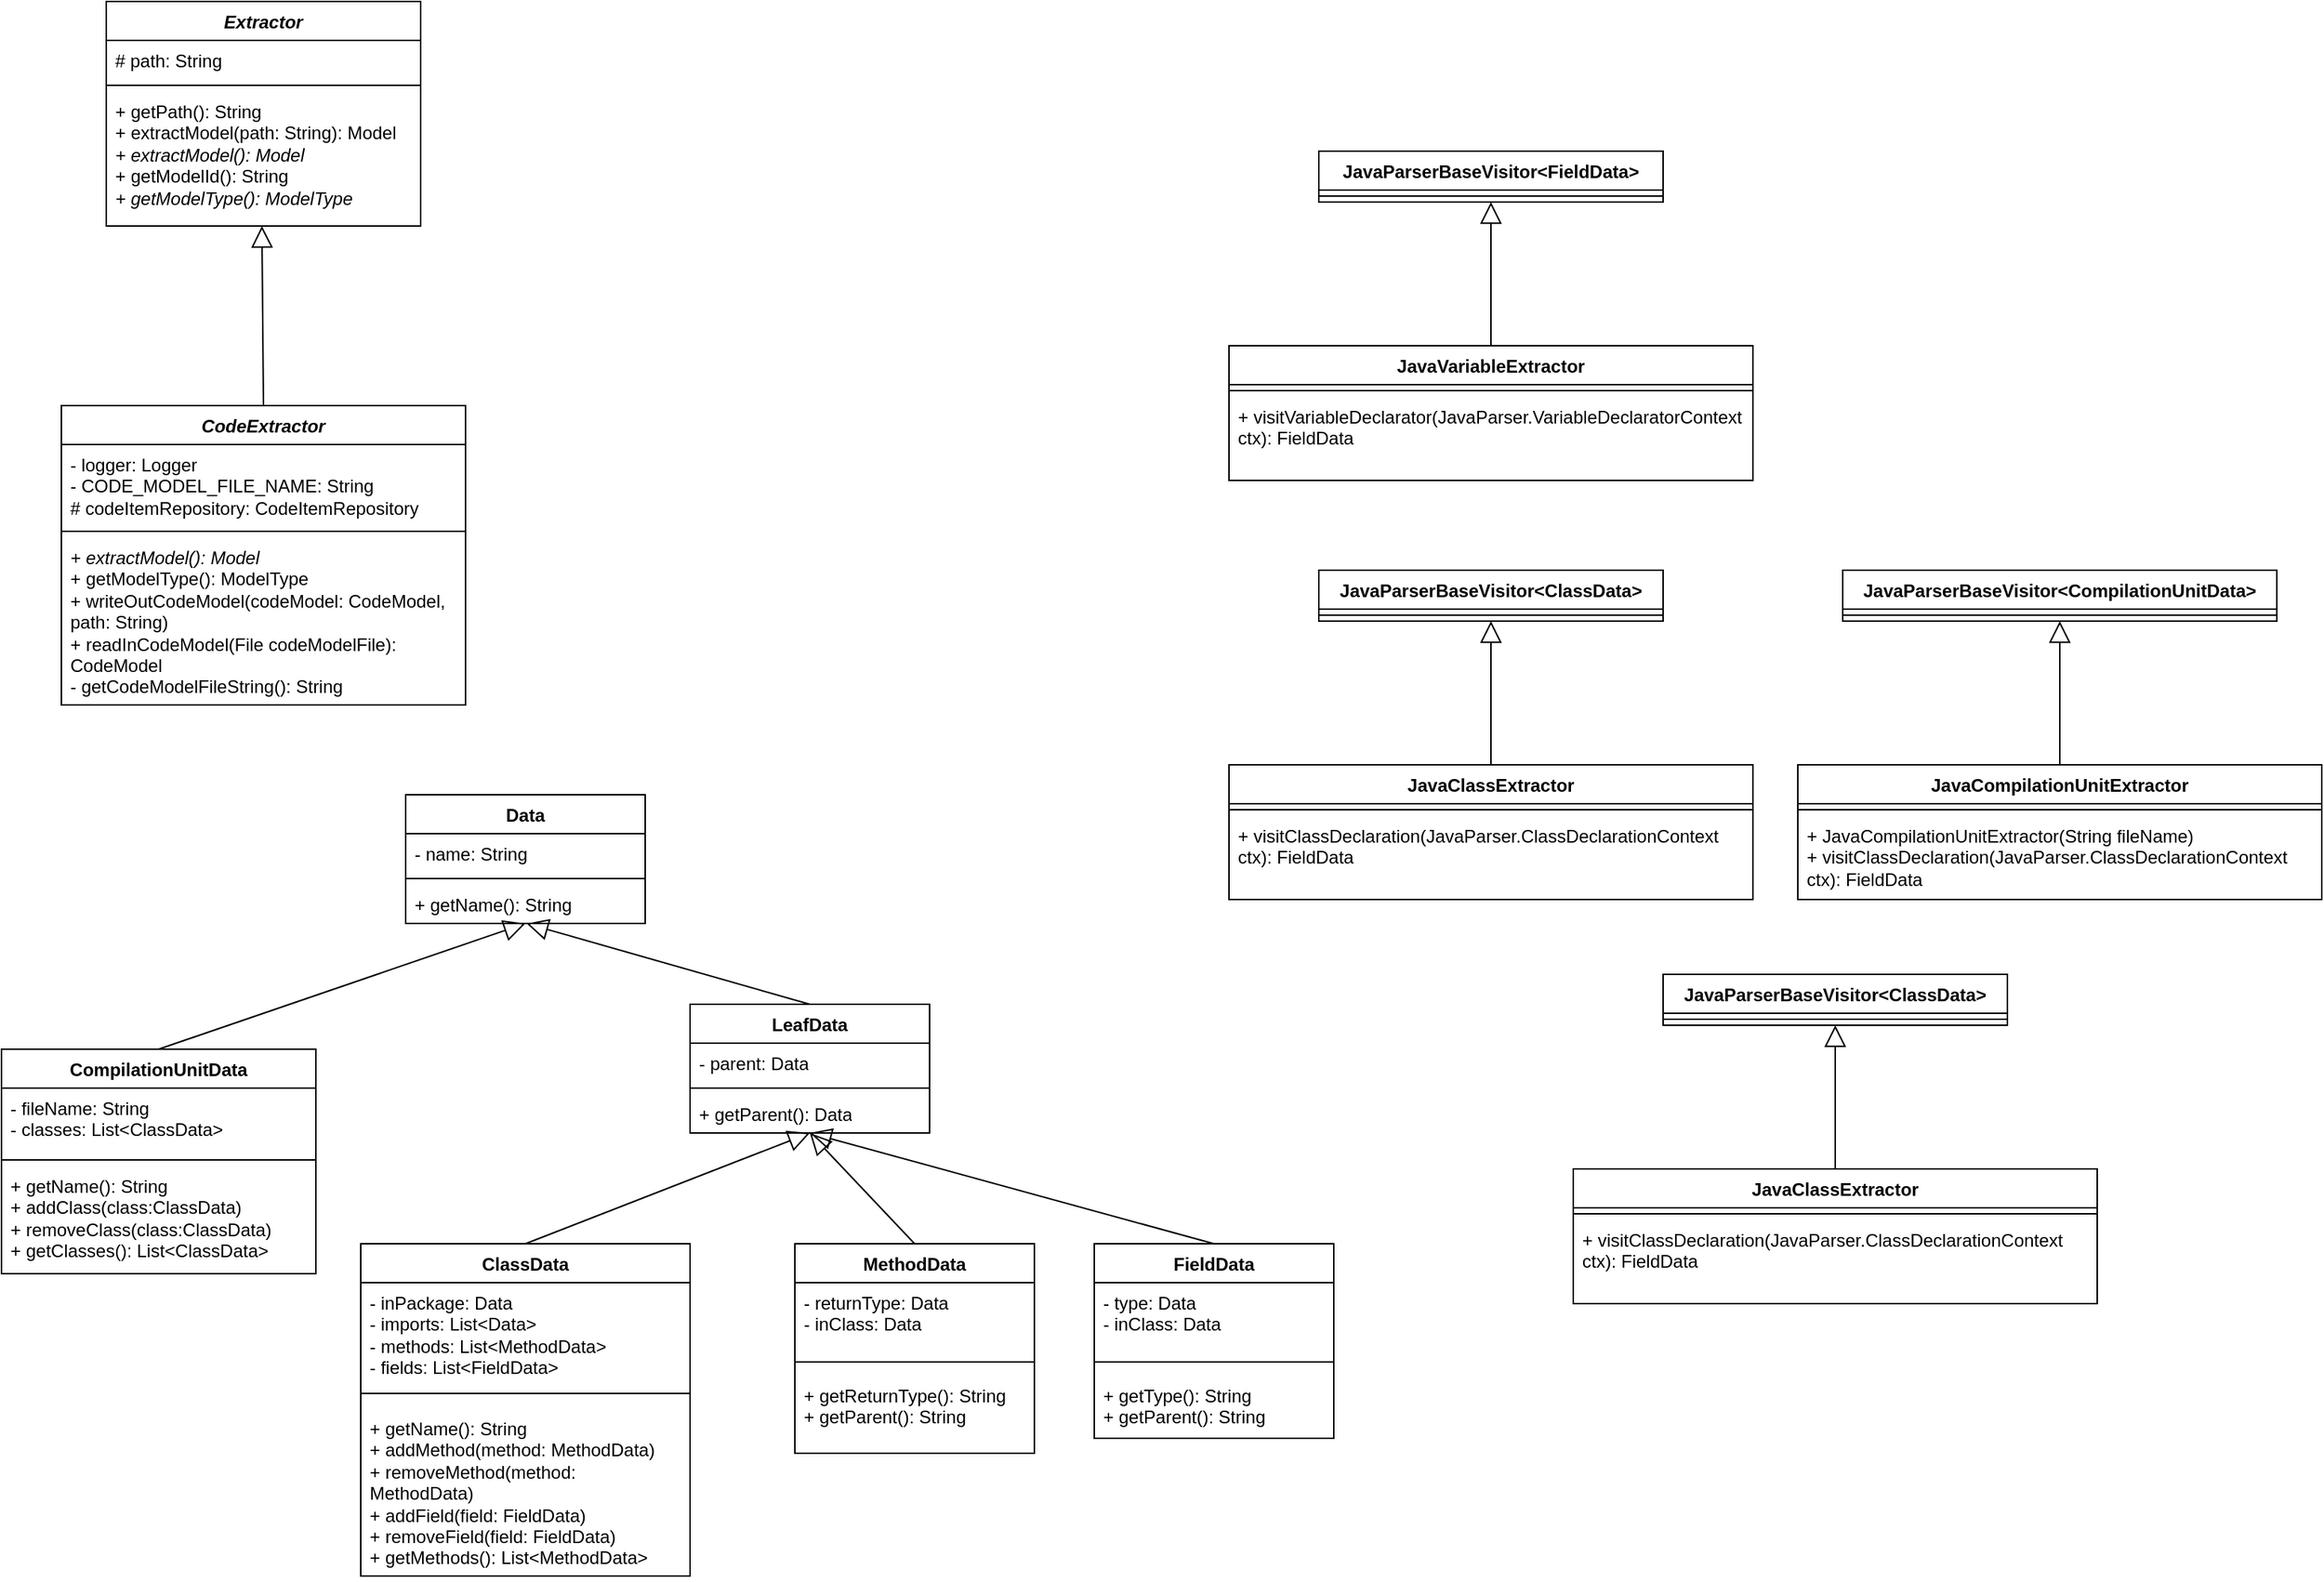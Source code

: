 <mxfile version="24.7.16">
  <diagram name="Page-1" id="vW4e34qA3PSep2_a6WPt">
    <mxGraphModel dx="1003" dy="542" grid="1" gridSize="10" guides="1" tooltips="1" connect="1" arrows="1" fold="1" page="1" pageScale="1" pageWidth="850" pageHeight="1100" math="0" shadow="0">
      <root>
        <mxCell id="0" />
        <mxCell id="1" parent="0" />
        <mxCell id="P_eWGVBI6HkQ4UR9M2wR-1" value="&lt;i&gt;Extractor&lt;/i&gt;" style="swimlane;fontStyle=1;align=center;verticalAlign=top;childLayout=stackLayout;horizontal=1;startSize=26;horizontalStack=0;resizeParent=1;resizeParentMax=0;resizeLast=0;collapsible=1;marginBottom=0;whiteSpace=wrap;html=1;" vertex="1" parent="1">
          <mxGeometry x="80" y="40" width="210" height="150" as="geometry" />
        </mxCell>
        <mxCell id="P_eWGVBI6HkQ4UR9M2wR-2" value="# path: String" style="text;strokeColor=none;fillColor=none;align=left;verticalAlign=top;spacingLeft=4;spacingRight=4;overflow=hidden;rotatable=0;points=[[0,0.5],[1,0.5]];portConstraint=eastwest;whiteSpace=wrap;html=1;" vertex="1" parent="P_eWGVBI6HkQ4UR9M2wR-1">
          <mxGeometry y="26" width="210" height="26" as="geometry" />
        </mxCell>
        <mxCell id="P_eWGVBI6HkQ4UR9M2wR-3" value="" style="line;strokeWidth=1;fillColor=none;align=left;verticalAlign=middle;spacingTop=-1;spacingLeft=3;spacingRight=3;rotatable=0;labelPosition=right;points=[];portConstraint=eastwest;strokeColor=inherit;" vertex="1" parent="P_eWGVBI6HkQ4UR9M2wR-1">
          <mxGeometry y="52" width="210" height="8" as="geometry" />
        </mxCell>
        <mxCell id="P_eWGVBI6HkQ4UR9M2wR-4" value="&lt;div&gt;+ getPath(): String&lt;/div&gt;&lt;div&gt;+ extractModel(path: String): Model&lt;/div&gt;&lt;div&gt;&lt;i&gt;+ extractModel(): Model&lt;/i&gt;&lt;/div&gt;&lt;div&gt;+ getModelId(): String&lt;/div&gt;&lt;div&gt;&lt;i&gt;+ getModelType(): ModelType&lt;br&gt;&lt;/i&gt;&lt;/div&gt;" style="text;strokeColor=none;fillColor=none;align=left;verticalAlign=top;spacingLeft=4;spacingRight=4;overflow=hidden;rotatable=0;points=[[0,0.5],[1,0.5]];portConstraint=eastwest;whiteSpace=wrap;html=1;" vertex="1" parent="P_eWGVBI6HkQ4UR9M2wR-1">
          <mxGeometry y="60" width="210" height="90" as="geometry" />
        </mxCell>
        <mxCell id="P_eWGVBI6HkQ4UR9M2wR-10" value="" style="endArrow=block;dashed=0;endFill=0;endSize=12;html=1;rounded=0;exitX=0.5;exitY=0;exitDx=0;exitDy=0;entryX=0.495;entryY=1;entryDx=0;entryDy=0;entryPerimeter=0;" edge="1" parent="1" source="P_eWGVBI6HkQ4UR9M2wR-12" target="P_eWGVBI6HkQ4UR9M2wR-4">
          <mxGeometry width="160" relative="1" as="geometry">
            <mxPoint x="260" y="440" as="sourcePoint" />
            <mxPoint x="410" y="220" as="targetPoint" />
          </mxGeometry>
        </mxCell>
        <mxCell id="P_eWGVBI6HkQ4UR9M2wR-12" value="&lt;i&gt;CodeExtractor&lt;/i&gt;" style="swimlane;fontStyle=1;align=center;verticalAlign=top;childLayout=stackLayout;horizontal=1;startSize=26;horizontalStack=0;resizeParent=1;resizeParentMax=0;resizeLast=0;collapsible=1;marginBottom=0;whiteSpace=wrap;html=1;" vertex="1" parent="1">
          <mxGeometry x="50" y="310" width="270" height="200" as="geometry" />
        </mxCell>
        <mxCell id="P_eWGVBI6HkQ4UR9M2wR-13" value="&lt;div&gt;- logger: Logger&lt;/div&gt;&lt;div&gt;- CODE_MODEL_FILE_NAME: String&lt;/div&gt;&lt;div&gt;# codeItemRepository: CodeItemRepository &lt;br&gt;&lt;/div&gt;" style="text;strokeColor=none;fillColor=none;align=left;verticalAlign=top;spacingLeft=4;spacingRight=4;overflow=hidden;rotatable=0;points=[[0,0.5],[1,0.5]];portConstraint=eastwest;whiteSpace=wrap;html=1;" vertex="1" parent="P_eWGVBI6HkQ4UR9M2wR-12">
          <mxGeometry y="26" width="270" height="54" as="geometry" />
        </mxCell>
        <mxCell id="P_eWGVBI6HkQ4UR9M2wR-14" value="" style="line;strokeWidth=1;fillColor=none;align=left;verticalAlign=middle;spacingTop=-1;spacingLeft=3;spacingRight=3;rotatable=0;labelPosition=right;points=[];portConstraint=eastwest;strokeColor=inherit;" vertex="1" parent="P_eWGVBI6HkQ4UR9M2wR-12">
          <mxGeometry y="80" width="270" height="8" as="geometry" />
        </mxCell>
        <mxCell id="P_eWGVBI6HkQ4UR9M2wR-15" value="&lt;div&gt;&lt;i&gt;+ extractModel(): Model&lt;/i&gt;&lt;br&gt;&lt;/div&gt;&lt;div&gt;+ getModelType(): ModelType&lt;/div&gt;&lt;div&gt;+ writeOutCodeModel(codeModel: CodeModel, path: String)&lt;/div&gt;&lt;div&gt;+ readInCodeModel(File codeModelFile): CodeModel&lt;/div&gt;&lt;div&gt;- getCodeModelFileString(): String&lt;br&gt;&lt;/div&gt;" style="text;strokeColor=none;fillColor=none;align=left;verticalAlign=top;spacingLeft=4;spacingRight=4;overflow=hidden;rotatable=0;points=[[0,0.5],[1,0.5]];portConstraint=eastwest;whiteSpace=wrap;html=1;" vertex="1" parent="P_eWGVBI6HkQ4UR9M2wR-12">
          <mxGeometry y="88" width="270" height="112" as="geometry" />
        </mxCell>
        <mxCell id="P_eWGVBI6HkQ4UR9M2wR-20" value="ClassData" style="swimlane;fontStyle=1;align=center;verticalAlign=top;childLayout=stackLayout;horizontal=1;startSize=26;horizontalStack=0;resizeParent=1;resizeParentMax=0;resizeLast=0;collapsible=1;marginBottom=0;whiteSpace=wrap;html=1;" vertex="1" parent="1">
          <mxGeometry x="250" y="870" width="220" height="222" as="geometry" />
        </mxCell>
        <mxCell id="P_eWGVBI6HkQ4UR9M2wR-21" value="&lt;div&gt;- inPackage: Data&lt;/div&gt;&lt;div&gt;- imports: List&amp;lt;Data&amp;gt;&lt;/div&gt;&lt;div&gt;- methods: List&amp;lt;MethodData&amp;gt;&lt;/div&gt;&lt;div&gt;- fields: List&amp;lt;FieldData&amp;gt;&lt;br&gt;&lt;/div&gt;&lt;div&gt;&lt;br&gt;&lt;/div&gt;" style="text;strokeColor=none;fillColor=none;align=left;verticalAlign=top;spacingLeft=4;spacingRight=4;overflow=hidden;rotatable=0;points=[[0,0.5],[1,0.5]];portConstraint=eastwest;whiteSpace=wrap;html=1;" vertex="1" parent="P_eWGVBI6HkQ4UR9M2wR-20">
          <mxGeometry y="26" width="220" height="64" as="geometry" />
        </mxCell>
        <mxCell id="P_eWGVBI6HkQ4UR9M2wR-22" value="" style="line;strokeWidth=1;fillColor=none;align=left;verticalAlign=middle;spacingTop=-1;spacingLeft=3;spacingRight=3;rotatable=0;labelPosition=right;points=[];portConstraint=eastwest;strokeColor=inherit;" vertex="1" parent="P_eWGVBI6HkQ4UR9M2wR-20">
          <mxGeometry y="90" width="220" height="20" as="geometry" />
        </mxCell>
        <mxCell id="P_eWGVBI6HkQ4UR9M2wR-23" value="&lt;div&gt;+ getName(): String&lt;/div&gt;&lt;div&gt;+ addMethod(method: MethodData)&lt;/div&gt;&lt;div&gt;+ removeMethod(method: MethodData)&lt;br&gt;&lt;/div&gt;&lt;div&gt;+ addField(field: FieldData)&lt;/div&gt;&lt;div&gt;+ removeField(field: FieldData)&lt;br&gt;&lt;/div&gt;&lt;div&gt;+ getMethods(): List&amp;lt;MethodData&amp;gt;&lt;br&gt;&lt;/div&gt;" style="text;strokeColor=none;fillColor=none;align=left;verticalAlign=top;spacingLeft=4;spacingRight=4;overflow=hidden;rotatable=0;points=[[0,0.5],[1,0.5]];portConstraint=eastwest;whiteSpace=wrap;html=1;" vertex="1" parent="P_eWGVBI6HkQ4UR9M2wR-20">
          <mxGeometry y="110" width="220" height="112" as="geometry" />
        </mxCell>
        <mxCell id="P_eWGVBI6HkQ4UR9M2wR-32" value="CompilationUnitData" style="swimlane;fontStyle=1;align=center;verticalAlign=top;childLayout=stackLayout;horizontal=1;startSize=26;horizontalStack=0;resizeParent=1;resizeParentMax=0;resizeLast=0;collapsible=1;marginBottom=0;whiteSpace=wrap;html=1;" vertex="1" parent="1">
          <mxGeometry x="10" y="740" width="210" height="150" as="geometry" />
        </mxCell>
        <mxCell id="P_eWGVBI6HkQ4UR9M2wR-33" value="&lt;div&gt;- fileName: String&lt;/div&gt;&lt;div&gt;- classes: List&amp;lt;ClassData&amp;gt;&lt;/div&gt;" style="text;strokeColor=none;fillColor=none;align=left;verticalAlign=top;spacingLeft=4;spacingRight=4;overflow=hidden;rotatable=0;points=[[0,0.5],[1,0.5]];portConstraint=eastwest;whiteSpace=wrap;html=1;" vertex="1" parent="P_eWGVBI6HkQ4UR9M2wR-32">
          <mxGeometry y="26" width="210" height="44" as="geometry" />
        </mxCell>
        <mxCell id="P_eWGVBI6HkQ4UR9M2wR-34" value="" style="line;strokeWidth=1;fillColor=none;align=left;verticalAlign=middle;spacingTop=-1;spacingLeft=3;spacingRight=3;rotatable=0;labelPosition=right;points=[];portConstraint=eastwest;strokeColor=inherit;" vertex="1" parent="P_eWGVBI6HkQ4UR9M2wR-32">
          <mxGeometry y="70" width="210" height="8" as="geometry" />
        </mxCell>
        <mxCell id="P_eWGVBI6HkQ4UR9M2wR-35" value="&lt;div&gt;+ getName(): String&lt;/div&gt;&lt;div&gt;+ addClass(class:ClassData)&lt;/div&gt;&lt;div&gt;+ removeClass(class:ClassData)&lt;br&gt;&lt;/div&gt;&lt;div&gt;+ getClasses(): List&amp;lt;ClassData&amp;gt;&lt;/div&gt;&lt;div&gt;&lt;br&gt;&lt;/div&gt;" style="text;strokeColor=none;fillColor=none;align=left;verticalAlign=top;spacingLeft=4;spacingRight=4;overflow=hidden;rotatable=0;points=[[0,0.5],[1,0.5]];portConstraint=eastwest;whiteSpace=wrap;html=1;" vertex="1" parent="P_eWGVBI6HkQ4UR9M2wR-32">
          <mxGeometry y="78" width="210" height="72" as="geometry" />
        </mxCell>
        <mxCell id="P_eWGVBI6HkQ4UR9M2wR-36" value="MethodData" style="swimlane;fontStyle=1;align=center;verticalAlign=top;childLayout=stackLayout;horizontal=1;startSize=26;horizontalStack=0;resizeParent=1;resizeParentMax=0;resizeLast=0;collapsible=1;marginBottom=0;whiteSpace=wrap;html=1;" vertex="1" parent="1">
          <mxGeometry x="540" y="870" width="160" height="140" as="geometry" />
        </mxCell>
        <mxCell id="P_eWGVBI6HkQ4UR9M2wR-37" value="&lt;div&gt;- returnType: Data&lt;/div&gt;&lt;div&gt;- inClass: Data&lt;br&gt;&lt;/div&gt;" style="text;strokeColor=none;fillColor=none;align=left;verticalAlign=top;spacingLeft=4;spacingRight=4;overflow=hidden;rotatable=0;points=[[0,0.5],[1,0.5]];portConstraint=eastwest;whiteSpace=wrap;html=1;" vertex="1" parent="P_eWGVBI6HkQ4UR9M2wR-36">
          <mxGeometry y="26" width="160" height="44" as="geometry" />
        </mxCell>
        <mxCell id="P_eWGVBI6HkQ4UR9M2wR-38" value="" style="line;strokeWidth=1;fillColor=none;align=left;verticalAlign=middle;spacingTop=-1;spacingLeft=3;spacingRight=3;rotatable=0;labelPosition=right;points=[];portConstraint=eastwest;strokeColor=inherit;" vertex="1" parent="P_eWGVBI6HkQ4UR9M2wR-36">
          <mxGeometry y="70" width="160" height="18" as="geometry" />
        </mxCell>
        <mxCell id="P_eWGVBI6HkQ4UR9M2wR-39" value="&lt;div&gt;+ getReturnType(): String&lt;/div&gt;&lt;div&gt;+ getParent(): String&lt;br&gt;&lt;/div&gt;" style="text;strokeColor=none;fillColor=none;align=left;verticalAlign=top;spacingLeft=4;spacingRight=4;overflow=hidden;rotatable=0;points=[[0,0.5],[1,0.5]];portConstraint=eastwest;whiteSpace=wrap;html=1;" vertex="1" parent="P_eWGVBI6HkQ4UR9M2wR-36">
          <mxGeometry y="88" width="160" height="52" as="geometry" />
        </mxCell>
        <mxCell id="P_eWGVBI6HkQ4UR9M2wR-41" value="" style="endArrow=block;dashed=0;endFill=0;endSize=12;html=1;rounded=0;exitX=0.5;exitY=0;exitDx=0;exitDy=0;entryX=0.5;entryY=1;entryDx=0;entryDy=0;" edge="1" parent="1" source="P_eWGVBI6HkQ4UR9M2wR-36" target="P_eWGVBI6HkQ4UR9M2wR-125">
          <mxGeometry width="160" relative="1" as="geometry">
            <mxPoint x="140" y="910" as="sourcePoint" />
            <mxPoint x="269.2" y="720.104" as="targetPoint" />
          </mxGeometry>
        </mxCell>
        <mxCell id="P_eWGVBI6HkQ4UR9M2wR-42" value="FieldData" style="swimlane;fontStyle=1;align=center;verticalAlign=top;childLayout=stackLayout;horizontal=1;startSize=26;horizontalStack=0;resizeParent=1;resizeParentMax=0;resizeLast=0;collapsible=1;marginBottom=0;whiteSpace=wrap;html=1;" vertex="1" parent="1">
          <mxGeometry x="740" y="870" width="160" height="130" as="geometry" />
        </mxCell>
        <mxCell id="P_eWGVBI6HkQ4UR9M2wR-43" value="&lt;div&gt;- type: Data&lt;/div&gt;&lt;div&gt;- inClass: Data&lt;br&gt;&lt;/div&gt;" style="text;strokeColor=none;fillColor=none;align=left;verticalAlign=top;spacingLeft=4;spacingRight=4;overflow=hidden;rotatable=0;points=[[0,0.5],[1,0.5]];portConstraint=eastwest;whiteSpace=wrap;html=1;" vertex="1" parent="P_eWGVBI6HkQ4UR9M2wR-42">
          <mxGeometry y="26" width="160" height="44" as="geometry" />
        </mxCell>
        <mxCell id="P_eWGVBI6HkQ4UR9M2wR-44" value="" style="line;strokeWidth=1;fillColor=none;align=left;verticalAlign=middle;spacingTop=-1;spacingLeft=3;spacingRight=3;rotatable=0;labelPosition=right;points=[];portConstraint=eastwest;strokeColor=inherit;" vertex="1" parent="P_eWGVBI6HkQ4UR9M2wR-42">
          <mxGeometry y="70" width="160" height="18" as="geometry" />
        </mxCell>
        <mxCell id="P_eWGVBI6HkQ4UR9M2wR-45" value="&lt;div&gt;+ getType(): String&lt;/div&gt;&lt;div&gt;+ getParent(): String&lt;br&gt;&lt;/div&gt;" style="text;strokeColor=none;fillColor=none;align=left;verticalAlign=top;spacingLeft=4;spacingRight=4;overflow=hidden;rotatable=0;points=[[0,0.5],[1,0.5]];portConstraint=eastwest;whiteSpace=wrap;html=1;" vertex="1" parent="P_eWGVBI6HkQ4UR9M2wR-42">
          <mxGeometry y="88" width="160" height="42" as="geometry" />
        </mxCell>
        <mxCell id="P_eWGVBI6HkQ4UR9M2wR-46" value="" style="endArrow=block;dashed=0;endFill=0;endSize=12;html=1;rounded=0;exitX=0.5;exitY=0;exitDx=0;exitDy=0;entryX=0.5;entryY=1;entryDx=0;entryDy=0;" edge="1" parent="1" source="P_eWGVBI6HkQ4UR9M2wR-42" target="P_eWGVBI6HkQ4UR9M2wR-125">
          <mxGeometry width="160" relative="1" as="geometry">
            <mxPoint x="620" y="900" as="sourcePoint" />
            <mxPoint x="270" y="720" as="targetPoint" />
          </mxGeometry>
        </mxCell>
        <mxCell id="P_eWGVBI6HkQ4UR9M2wR-61" value="" style="endArrow=block;dashed=0;endFill=0;endSize=12;html=1;rounded=0;exitX=0.5;exitY=0;exitDx=0;exitDy=0;entryX=0.5;entryY=1;entryDx=0;entryDy=0;" edge="1" parent="1" source="P_eWGVBI6HkQ4UR9M2wR-32" target="P_eWGVBI6HkQ4UR9M2wR-98">
          <mxGeometry width="160" relative="1" as="geometry">
            <mxPoint x="290" y="900" as="sourcePoint" />
            <mxPoint x="270.48" y="719.948" as="targetPoint" />
          </mxGeometry>
        </mxCell>
        <mxCell id="P_eWGVBI6HkQ4UR9M2wR-62" value="" style="endArrow=block;dashed=0;endFill=0;endSize=12;html=1;rounded=0;exitX=0.5;exitY=0;exitDx=0;exitDy=0;entryX=0.5;entryY=1;entryDx=0;entryDy=0;" edge="1" parent="1" source="P_eWGVBI6HkQ4UR9M2wR-20" target="P_eWGVBI6HkQ4UR9M2wR-125">
          <mxGeometry width="160" relative="1" as="geometry">
            <mxPoint x="155" y="1180" as="sourcePoint" />
            <mxPoint x="269.52" y="719.948" as="targetPoint" />
          </mxGeometry>
        </mxCell>
        <mxCell id="P_eWGVBI6HkQ4UR9M2wR-63" value="JavaVariableExtractor" style="swimlane;fontStyle=1;align=center;verticalAlign=top;childLayout=stackLayout;horizontal=1;startSize=26;horizontalStack=0;resizeParent=1;resizeParentMax=0;resizeLast=0;collapsible=1;marginBottom=0;whiteSpace=wrap;html=1;" vertex="1" parent="1">
          <mxGeometry x="830" y="270" width="350" height="90" as="geometry" />
        </mxCell>
        <mxCell id="P_eWGVBI6HkQ4UR9M2wR-65" value="" style="line;strokeWidth=1;fillColor=none;align=left;verticalAlign=middle;spacingTop=-1;spacingLeft=3;spacingRight=3;rotatable=0;labelPosition=right;points=[];portConstraint=eastwest;strokeColor=inherit;" vertex="1" parent="P_eWGVBI6HkQ4UR9M2wR-63">
          <mxGeometry y="26" width="350" height="8" as="geometry" />
        </mxCell>
        <mxCell id="P_eWGVBI6HkQ4UR9M2wR-66" value="+ visitVariableDeclarator(JavaParser.VariableDeclaratorContext ctx): FieldData" style="text;strokeColor=none;fillColor=none;align=left;verticalAlign=top;spacingLeft=4;spacingRight=4;overflow=hidden;rotatable=0;points=[[0,0.5],[1,0.5]];portConstraint=eastwest;whiteSpace=wrap;html=1;" vertex="1" parent="P_eWGVBI6HkQ4UR9M2wR-63">
          <mxGeometry y="34" width="350" height="56" as="geometry" />
        </mxCell>
        <mxCell id="P_eWGVBI6HkQ4UR9M2wR-67" value="" style="endArrow=block;dashed=0;endFill=0;endSize=12;html=1;rounded=0;exitX=0.5;exitY=0;exitDx=0;exitDy=0;entryX=0.5;entryY=1;entryDx=0;entryDy=0;" edge="1" parent="1" source="P_eWGVBI6HkQ4UR9M2wR-63" target="P_eWGVBI6HkQ4UR9M2wR-68">
          <mxGeometry width="160" relative="1" as="geometry">
            <mxPoint x="960" y="370" as="sourcePoint" />
            <mxPoint x="1005" y="169.948" as="targetPoint" />
          </mxGeometry>
        </mxCell>
        <mxCell id="P_eWGVBI6HkQ4UR9M2wR-68" value="&lt;div&gt;JavaParserBaseVisitor&amp;lt;FieldData&amp;gt;&lt;/div&gt;&lt;div&gt;&lt;br&gt;&lt;/div&gt;" style="swimlane;fontStyle=1;align=center;verticalAlign=top;childLayout=stackLayout;horizontal=1;startSize=26;horizontalStack=0;resizeParent=1;resizeParentMax=0;resizeLast=0;collapsible=1;marginBottom=0;whiteSpace=wrap;html=1;" vertex="1" parent="1">
          <mxGeometry x="890" y="140" width="230" height="34" as="geometry" />
        </mxCell>
        <mxCell id="P_eWGVBI6HkQ4UR9M2wR-70" value="" style="line;strokeWidth=1;fillColor=none;align=left;verticalAlign=middle;spacingTop=-1;spacingLeft=3;spacingRight=3;rotatable=0;labelPosition=right;points=[];portConstraint=eastwest;strokeColor=inherit;" vertex="1" parent="P_eWGVBI6HkQ4UR9M2wR-68">
          <mxGeometry y="26" width="230" height="8" as="geometry" />
        </mxCell>
        <mxCell id="P_eWGVBI6HkQ4UR9M2wR-80" value="&lt;div&gt;JavaParserBaseVisitor&amp;lt;ClassData&amp;gt;&lt;/div&gt;&lt;div&gt;&lt;br&gt;&lt;/div&gt;" style="swimlane;fontStyle=1;align=center;verticalAlign=top;childLayout=stackLayout;horizontal=1;startSize=26;horizontalStack=0;resizeParent=1;resizeParentMax=0;resizeLast=0;collapsible=1;marginBottom=0;whiteSpace=wrap;html=1;" vertex="1" parent="1">
          <mxGeometry x="890" y="420" width="230" height="34" as="geometry" />
        </mxCell>
        <mxCell id="P_eWGVBI6HkQ4UR9M2wR-81" value="" style="line;strokeWidth=1;fillColor=none;align=left;verticalAlign=middle;spacingTop=-1;spacingLeft=3;spacingRight=3;rotatable=0;labelPosition=right;points=[];portConstraint=eastwest;strokeColor=inherit;" vertex="1" parent="P_eWGVBI6HkQ4UR9M2wR-80">
          <mxGeometry y="26" width="230" height="8" as="geometry" />
        </mxCell>
        <mxCell id="P_eWGVBI6HkQ4UR9M2wR-82" value="" style="endArrow=block;dashed=0;endFill=0;endSize=12;html=1;rounded=0;exitX=0.5;exitY=0;exitDx=0;exitDy=0;entryX=0.5;entryY=1;entryDx=0;entryDy=0;" edge="1" source="P_eWGVBI6HkQ4UR9M2wR-83" target="P_eWGVBI6HkQ4UR9M2wR-80" parent="1">
          <mxGeometry width="160" relative="1" as="geometry">
            <mxPoint x="960" y="650" as="sourcePoint" />
            <mxPoint x="1005" y="449.948" as="targetPoint" />
          </mxGeometry>
        </mxCell>
        <mxCell id="P_eWGVBI6HkQ4UR9M2wR-83" value="JavaClassExtractor" style="swimlane;fontStyle=1;align=center;verticalAlign=top;childLayout=stackLayout;horizontal=1;startSize=26;horizontalStack=0;resizeParent=1;resizeParentMax=0;resizeLast=0;collapsible=1;marginBottom=0;whiteSpace=wrap;html=1;" vertex="1" parent="1">
          <mxGeometry x="830" y="550" width="350" height="90" as="geometry" />
        </mxCell>
        <mxCell id="P_eWGVBI6HkQ4UR9M2wR-84" value="" style="line;strokeWidth=1;fillColor=none;align=left;verticalAlign=middle;spacingTop=-1;spacingLeft=3;spacingRight=3;rotatable=0;labelPosition=right;points=[];portConstraint=eastwest;strokeColor=inherit;" vertex="1" parent="P_eWGVBI6HkQ4UR9M2wR-83">
          <mxGeometry y="26" width="350" height="8" as="geometry" />
        </mxCell>
        <mxCell id="P_eWGVBI6HkQ4UR9M2wR-85" value="+ visitClassDeclaration(JavaParser.ClassDeclarationContext ctx): FieldData" style="text;strokeColor=none;fillColor=none;align=left;verticalAlign=top;spacingLeft=4;spacingRight=4;overflow=hidden;rotatable=0;points=[[0,0.5],[1,0.5]];portConstraint=eastwest;whiteSpace=wrap;html=1;" vertex="1" parent="P_eWGVBI6HkQ4UR9M2wR-83">
          <mxGeometry y="34" width="350" height="56" as="geometry" />
        </mxCell>
        <mxCell id="P_eWGVBI6HkQ4UR9M2wR-86" value="&lt;div&gt;JavaParserBaseVisitor&amp;lt;CompilationUnitData&amp;gt;&lt;/div&gt;&lt;div&gt;&lt;br&gt;&lt;/div&gt;" style="swimlane;fontStyle=1;align=center;verticalAlign=top;childLayout=stackLayout;horizontal=1;startSize=26;horizontalStack=0;resizeParent=1;resizeParentMax=0;resizeLast=0;collapsible=1;marginBottom=0;whiteSpace=wrap;html=1;" vertex="1" parent="1">
          <mxGeometry x="1240" y="420" width="290" height="34" as="geometry" />
        </mxCell>
        <mxCell id="P_eWGVBI6HkQ4UR9M2wR-87" value="" style="line;strokeWidth=1;fillColor=none;align=left;verticalAlign=middle;spacingTop=-1;spacingLeft=3;spacingRight=3;rotatable=0;labelPosition=right;points=[];portConstraint=eastwest;strokeColor=inherit;" vertex="1" parent="P_eWGVBI6HkQ4UR9M2wR-86">
          <mxGeometry y="26" width="290" height="8" as="geometry" />
        </mxCell>
        <mxCell id="P_eWGVBI6HkQ4UR9M2wR-88" value="" style="endArrow=block;dashed=0;endFill=0;endSize=12;html=1;rounded=0;exitX=0.5;exitY=0;exitDx=0;exitDy=0;entryX=0.5;entryY=1;entryDx=0;entryDy=0;" edge="1" source="P_eWGVBI6HkQ4UR9M2wR-89" target="P_eWGVBI6HkQ4UR9M2wR-86" parent="1">
          <mxGeometry width="160" relative="1" as="geometry">
            <mxPoint x="1340" y="650" as="sourcePoint" />
            <mxPoint x="1385" y="449.948" as="targetPoint" />
          </mxGeometry>
        </mxCell>
        <mxCell id="P_eWGVBI6HkQ4UR9M2wR-89" value="JavaCompilationUnitExtractor" style="swimlane;fontStyle=1;align=center;verticalAlign=top;childLayout=stackLayout;horizontal=1;startSize=26;horizontalStack=0;resizeParent=1;resizeParentMax=0;resizeLast=0;collapsible=1;marginBottom=0;whiteSpace=wrap;html=1;" vertex="1" parent="1">
          <mxGeometry x="1210" y="550" width="350" height="90" as="geometry" />
        </mxCell>
        <mxCell id="P_eWGVBI6HkQ4UR9M2wR-90" value="" style="line;strokeWidth=1;fillColor=none;align=left;verticalAlign=middle;spacingTop=-1;spacingLeft=3;spacingRight=3;rotatable=0;labelPosition=right;points=[];portConstraint=eastwest;strokeColor=inherit;" vertex="1" parent="P_eWGVBI6HkQ4UR9M2wR-89">
          <mxGeometry y="26" width="350" height="8" as="geometry" />
        </mxCell>
        <mxCell id="P_eWGVBI6HkQ4UR9M2wR-91" value="&lt;div&gt;+ JavaCompilationUnitExtractor(String fileName)&lt;br&gt;&lt;/div&gt;&lt;div&gt;+ visitClassDeclaration(JavaParser.ClassDeclarationContext ctx): FieldData&lt;/div&gt;&lt;div&gt;&lt;br&gt;&lt;/div&gt;" style="text;strokeColor=none;fillColor=none;align=left;verticalAlign=top;spacingLeft=4;spacingRight=4;overflow=hidden;rotatable=0;points=[[0,0.5],[1,0.5]];portConstraint=eastwest;whiteSpace=wrap;html=1;" vertex="1" parent="P_eWGVBI6HkQ4UR9M2wR-89">
          <mxGeometry y="34" width="350" height="56" as="geometry" />
        </mxCell>
        <mxCell id="P_eWGVBI6HkQ4UR9M2wR-92" value="&lt;div&gt;JavaParserBaseVisitor&amp;lt;ClassData&amp;gt;&lt;/div&gt;&lt;div&gt;&lt;br&gt;&lt;/div&gt;" style="swimlane;fontStyle=1;align=center;verticalAlign=top;childLayout=stackLayout;horizontal=1;startSize=26;horizontalStack=0;resizeParent=1;resizeParentMax=0;resizeLast=0;collapsible=1;marginBottom=0;whiteSpace=wrap;html=1;" vertex="1" parent="1">
          <mxGeometry x="1120" y="690" width="230" height="34" as="geometry" />
        </mxCell>
        <mxCell id="P_eWGVBI6HkQ4UR9M2wR-93" value="" style="line;strokeWidth=1;fillColor=none;align=left;verticalAlign=middle;spacingTop=-1;spacingLeft=3;spacingRight=3;rotatable=0;labelPosition=right;points=[];portConstraint=eastwest;strokeColor=inherit;" vertex="1" parent="P_eWGVBI6HkQ4UR9M2wR-92">
          <mxGeometry y="26" width="230" height="8" as="geometry" />
        </mxCell>
        <mxCell id="P_eWGVBI6HkQ4UR9M2wR-94" value="" style="endArrow=block;dashed=0;endFill=0;endSize=12;html=1;rounded=0;exitX=0.5;exitY=0;exitDx=0;exitDy=0;entryX=0.5;entryY=1;entryDx=0;entryDy=0;" edge="1" source="P_eWGVBI6HkQ4UR9M2wR-95" target="P_eWGVBI6HkQ4UR9M2wR-92" parent="1">
          <mxGeometry width="160" relative="1" as="geometry">
            <mxPoint x="1190" y="920" as="sourcePoint" />
            <mxPoint x="1235" y="719.948" as="targetPoint" />
          </mxGeometry>
        </mxCell>
        <mxCell id="P_eWGVBI6HkQ4UR9M2wR-95" value="JavaClassExtractor" style="swimlane;fontStyle=1;align=center;verticalAlign=top;childLayout=stackLayout;horizontal=1;startSize=26;horizontalStack=0;resizeParent=1;resizeParentMax=0;resizeLast=0;collapsible=1;marginBottom=0;whiteSpace=wrap;html=1;" vertex="1" parent="1">
          <mxGeometry x="1060" y="820" width="350" height="90" as="geometry" />
        </mxCell>
        <mxCell id="P_eWGVBI6HkQ4UR9M2wR-96" value="" style="line;strokeWidth=1;fillColor=none;align=left;verticalAlign=middle;spacingTop=-1;spacingLeft=3;spacingRight=3;rotatable=0;labelPosition=right;points=[];portConstraint=eastwest;strokeColor=inherit;" vertex="1" parent="P_eWGVBI6HkQ4UR9M2wR-95">
          <mxGeometry y="26" width="350" height="8" as="geometry" />
        </mxCell>
        <mxCell id="P_eWGVBI6HkQ4UR9M2wR-97" value="+ visitClassDeclaration(JavaParser.ClassDeclarationContext ctx): FieldData" style="text;strokeColor=none;fillColor=none;align=left;verticalAlign=top;spacingLeft=4;spacingRight=4;overflow=hidden;rotatable=0;points=[[0,0.5],[1,0.5]];portConstraint=eastwest;whiteSpace=wrap;html=1;" vertex="1" parent="P_eWGVBI6HkQ4UR9M2wR-95">
          <mxGeometry y="34" width="350" height="56" as="geometry" />
        </mxCell>
        <mxCell id="P_eWGVBI6HkQ4UR9M2wR-98" value="Data" style="swimlane;fontStyle=1;align=center;verticalAlign=top;childLayout=stackLayout;horizontal=1;startSize=26;horizontalStack=0;resizeParent=1;resizeParentMax=0;resizeLast=0;collapsible=1;marginBottom=0;whiteSpace=wrap;html=1;" vertex="1" parent="1">
          <mxGeometry x="280" y="570" width="160" height="86" as="geometry" />
        </mxCell>
        <mxCell id="P_eWGVBI6HkQ4UR9M2wR-99" value="&lt;div&gt;- name: String&lt;/div&gt;" style="text;strokeColor=none;fillColor=none;align=left;verticalAlign=top;spacingLeft=4;spacingRight=4;overflow=hidden;rotatable=0;points=[[0,0.5],[1,0.5]];portConstraint=eastwest;whiteSpace=wrap;html=1;" vertex="1" parent="P_eWGVBI6HkQ4UR9M2wR-98">
          <mxGeometry y="26" width="160" height="26" as="geometry" />
        </mxCell>
        <mxCell id="P_eWGVBI6HkQ4UR9M2wR-100" value="" style="line;strokeWidth=1;fillColor=none;align=left;verticalAlign=middle;spacingTop=-1;spacingLeft=3;spacingRight=3;rotatable=0;labelPosition=right;points=[];portConstraint=eastwest;strokeColor=inherit;" vertex="1" parent="P_eWGVBI6HkQ4UR9M2wR-98">
          <mxGeometry y="52" width="160" height="8" as="geometry" />
        </mxCell>
        <mxCell id="P_eWGVBI6HkQ4UR9M2wR-101" value="+ getName(): String" style="text;strokeColor=none;fillColor=none;align=left;verticalAlign=top;spacingLeft=4;spacingRight=4;overflow=hidden;rotatable=0;points=[[0,0.5],[1,0.5]];portConstraint=eastwest;whiteSpace=wrap;html=1;" vertex="1" parent="P_eWGVBI6HkQ4UR9M2wR-98">
          <mxGeometry y="60" width="160" height="26" as="geometry" />
        </mxCell>
        <mxCell id="P_eWGVBI6HkQ4UR9M2wR-125" value="LeafData" style="swimlane;fontStyle=1;align=center;verticalAlign=top;childLayout=stackLayout;horizontal=1;startSize=26;horizontalStack=0;resizeParent=1;resizeParentMax=0;resizeLast=0;collapsible=1;marginBottom=0;whiteSpace=wrap;html=1;" vertex="1" parent="1">
          <mxGeometry x="470" y="710" width="160" height="86" as="geometry" />
        </mxCell>
        <mxCell id="P_eWGVBI6HkQ4UR9M2wR-126" value="- parent: Data" style="text;strokeColor=none;fillColor=none;align=left;verticalAlign=top;spacingLeft=4;spacingRight=4;overflow=hidden;rotatable=0;points=[[0,0.5],[1,0.5]];portConstraint=eastwest;whiteSpace=wrap;html=1;" vertex="1" parent="P_eWGVBI6HkQ4UR9M2wR-125">
          <mxGeometry y="26" width="160" height="26" as="geometry" />
        </mxCell>
        <mxCell id="P_eWGVBI6HkQ4UR9M2wR-127" value="" style="line;strokeWidth=1;fillColor=none;align=left;verticalAlign=middle;spacingTop=-1;spacingLeft=3;spacingRight=3;rotatable=0;labelPosition=right;points=[];portConstraint=eastwest;strokeColor=inherit;" vertex="1" parent="P_eWGVBI6HkQ4UR9M2wR-125">
          <mxGeometry y="52" width="160" height="8" as="geometry" />
        </mxCell>
        <mxCell id="P_eWGVBI6HkQ4UR9M2wR-128" value="+ getParent(): Data" style="text;strokeColor=none;fillColor=none;align=left;verticalAlign=top;spacingLeft=4;spacingRight=4;overflow=hidden;rotatable=0;points=[[0,0.5],[1,0.5]];portConstraint=eastwest;whiteSpace=wrap;html=1;" vertex="1" parent="P_eWGVBI6HkQ4UR9M2wR-125">
          <mxGeometry y="60" width="160" height="26" as="geometry" />
        </mxCell>
        <mxCell id="P_eWGVBI6HkQ4UR9M2wR-129" value="" style="endArrow=block;dashed=0;endFill=0;endSize=12;html=1;rounded=0;exitX=0.5;exitY=0;exitDx=0;exitDy=0;entryX=0.505;entryY=1.002;entryDx=0;entryDy=0;entryPerimeter=0;" edge="1" parent="1" source="P_eWGVBI6HkQ4UR9M2wR-125" target="P_eWGVBI6HkQ4UR9M2wR-101">
          <mxGeometry width="160" relative="1" as="geometry">
            <mxPoint x="145" y="770" as="sourcePoint" />
            <mxPoint x="370" y="666" as="targetPoint" />
          </mxGeometry>
        </mxCell>
      </root>
    </mxGraphModel>
  </diagram>
</mxfile>
